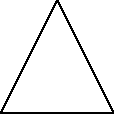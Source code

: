 import geometry;
unitsize(1cm);
point C = (2,0), A = (0,0), B = (1,2); 
triangle t = triangle (A,B,C);
draw(t);